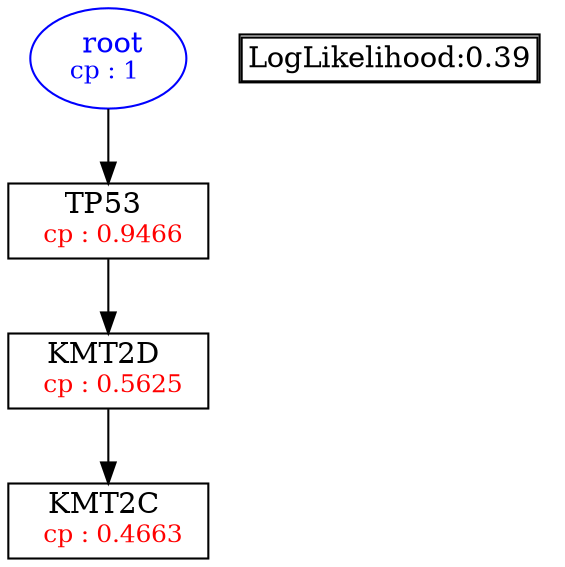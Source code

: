 digraph tree {
    "root" [label=<<font color='Blue'> root</font><br/><font color='Blue' POINT-SIZE='12'>cp : 1 </font>>, shape=oval, color=Blue];
    "S3" [label =<TP53 <br/> <font color='Red' POINT-SIZE='12'> cp : 0.9466 </font>>, shape=box];
    "S2" [label =<KMT2D <br/> <font color='Red' POINT-SIZE='12'> cp : 0.5625 </font>>, shape=box];
    "S1" [label =<KMT2C <br/> <font color='Red' POINT-SIZE='12'> cp : 0.4663 </font>>, shape=box];
    "root" -> "S3";
    "S3" -> "S2";
    "S2" -> "S1";

    node[shape=plaintext]
    fontsize="10"
    struct1 [label=
    <<TABLE BORDER="1" CELLBORDER="1" CELLSPACING="0" >
    <TR><TD ALIGN="LEFT">LogLikelihood:0.39</TD></TR>
    </TABLE>>];

}
